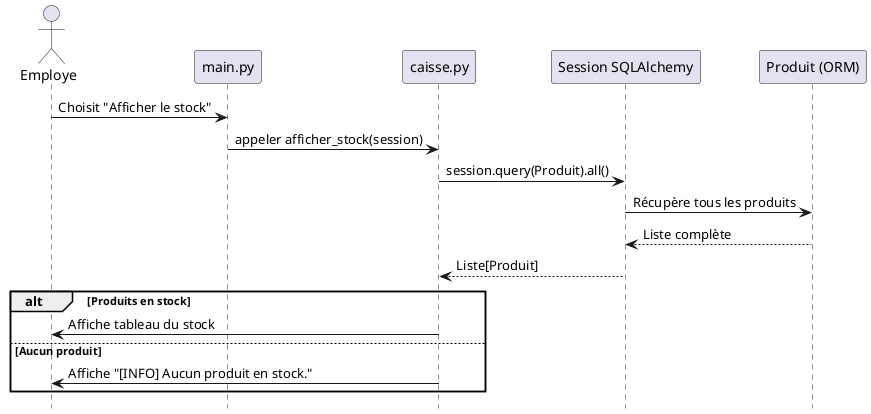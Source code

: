 @startuml
hide footbox
actor Employe
participant "main.py" as Main
participant "caisse.py" as Caisse
participant "Session SQLAlchemy" as Session
participant "Produit (ORM)" as Produit

Employe -> Main : Choisit "Afficher le stock"
Main -> Caisse : appeler afficher_stock(session)
Caisse -> Session : session.query(Produit).all()
Session -> Produit : Récupère tous les produits
Produit --> Session : Liste complète
Session --> Caisse : Liste[Produit]
alt Produits en stock
    Caisse -> Employe : Affiche tableau du stock
else Aucun produit
    Caisse -> Employe : Affiche "[INFO] Aucun produit en stock."
end
@enduml
